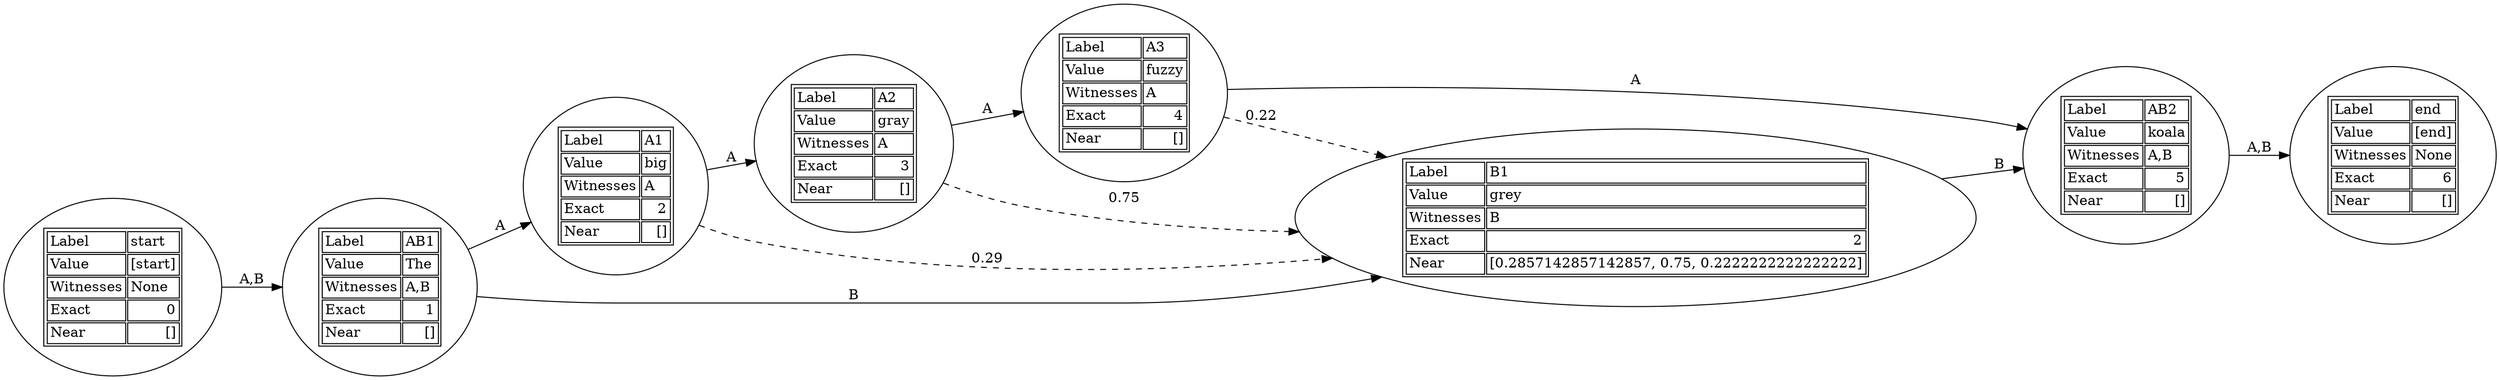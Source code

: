 digraph {
	graph [rankdir=LR]
		1 [label=<<TABLE><TR><TD ALIGN="left">Label</TD><TD ALIGN="left">A1</TD></TR><TR><TD ALIGN="left">Value </TD><TD ALIGN="left">big</TD></TR><TR><TD ALIGN="left">Witnesses</TD><TD ALIGN="left">A</TD></TR><TR><TD ALIGN="left">Exact</TD><TD ALIGN="right">2</TD></TR><TR><TD ALIGN="left">Near</TD><TD ALIGN="right">[]</TD></TR></TABLE>>]
		2 [label=<<TABLE><TR><TD ALIGN="left">Label</TD><TD ALIGN="left">B1</TD></TR><TR><TD ALIGN="left">Value </TD><TD ALIGN="left">grey</TD></TR><TR><TD ALIGN="left">Witnesses</TD><TD ALIGN="left">B</TD></TR><TR><TD ALIGN="left">Exact</TD><TD ALIGN="right">2</TD></TR><TR><TD ALIGN="left">Near</TD><TD ALIGN="right">[0.2857142857142857, 0.75, 0.2222222222222222]</TD></TR></TABLE>>]
		3 [label=<<TABLE><TR><TD ALIGN="left">Label</TD><TD ALIGN="left">end</TD></TR><TR><TD ALIGN="left">Value </TD><TD ALIGN="left">[end]</TD></TR><TR><TD ALIGN="left">Witnesses</TD><TD ALIGN="left">None</TD></TR><TR><TD ALIGN="left">Exact</TD><TD ALIGN="right">6</TD></TR><TR><TD ALIGN="left">Near</TD><TD ALIGN="right">[]</TD></TR></TABLE>>]
		4 [label=<<TABLE><TR><TD ALIGN="left">Label</TD><TD ALIGN="left">A3</TD></TR><TR><TD ALIGN="left">Value </TD><TD ALIGN="left">fuzzy</TD></TR><TR><TD ALIGN="left">Witnesses</TD><TD ALIGN="left">A</TD></TR><TR><TD ALIGN="left">Exact</TD><TD ALIGN="right">4</TD></TR><TR><TD ALIGN="left">Near</TD><TD ALIGN="right">[]</TD></TR></TABLE>>]
		5 [label=<<TABLE><TR><TD ALIGN="left">Label</TD><TD ALIGN="left">AB1</TD></TR><TR><TD ALIGN="left">Value </TD><TD ALIGN="left">The</TD></TR><TR><TD ALIGN="left">Witnesses</TD><TD ALIGN="left">A,B</TD></TR><TR><TD ALIGN="left">Exact</TD><TD ALIGN="right">1</TD></TR><TR><TD ALIGN="left">Near</TD><TD ALIGN="right">[]</TD></TR></TABLE>>]
		6 [label=<<TABLE><TR><TD ALIGN="left">Label</TD><TD ALIGN="left">start</TD></TR><TR><TD ALIGN="left">Value </TD><TD ALIGN="left">[start]</TD></TR><TR><TD ALIGN="left">Witnesses</TD><TD ALIGN="left">None</TD></TR><TR><TD ALIGN="left">Exact</TD><TD ALIGN="right">0</TD></TR><TR><TD ALIGN="left">Near</TD><TD ALIGN="right">[]</TD></TR></TABLE>>]
		7 [label=<<TABLE><TR><TD ALIGN="left">Label</TD><TD ALIGN="left">A2</TD></TR><TR><TD ALIGN="left">Value </TD><TD ALIGN="left">gray</TD></TR><TR><TD ALIGN="left">Witnesses</TD><TD ALIGN="left">A</TD></TR><TR><TD ALIGN="left">Exact</TD><TD ALIGN="right">3</TD></TR><TR><TD ALIGN="left">Near</TD><TD ALIGN="right">[]</TD></TR></TABLE>>]
		8 [label=<<TABLE><TR><TD ALIGN="left">Label</TD><TD ALIGN="left">AB2</TD></TR><TR><TD ALIGN="left">Value </TD><TD ALIGN="left">koala</TD></TR><TR><TD ALIGN="left">Witnesses</TD><TD ALIGN="left">A,B</TD></TR><TR><TD ALIGN="left">Exact</TD><TD ALIGN="right">5</TD></TR><TR><TD ALIGN="left">Near</TD><TD ALIGN="right">[]</TD></TR></TABLE>>]
			1 -> 7 [label=A style=solid]
			1 -> 2 [label=0.29 style=dashed]
			2 -> 8 [label=B style=solid]
			4 -> 8 [label=A style=solid]
			4 -> 2 [label=0.22 style=dashed]
			5 -> 1 [label=A style=solid]
			5 -> 2 [label=B style=solid]
			6 -> 5 [label="A,B" style=solid]
			7 -> 2 [label=0.75 style=dashed]
			7 -> 4 [label=A style=solid]
			8 -> 3 [label="A,B" style=solid]
}